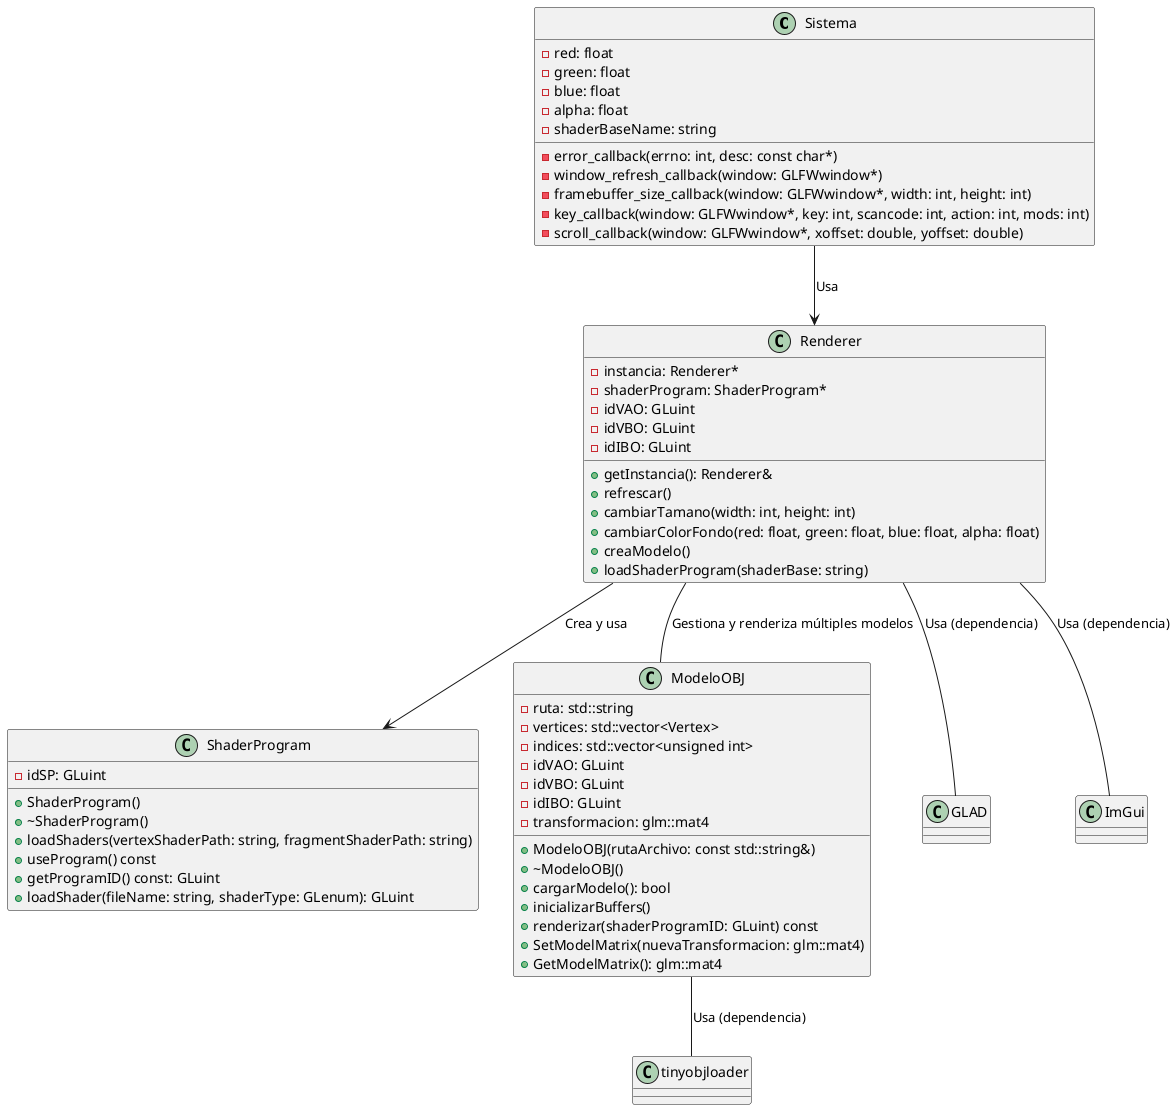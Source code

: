 @startuml
'https://plantuml.com/class-diagram

!define RECTANGLE class

RECTANGLE Sistema {
    - red: float
    - green: float
    - blue: float
    - alpha: float
    - shaderBaseName: string
    - error_callback(errno: int, desc: const char*)
    - window_refresh_callback(window: GLFWwindow*)
    - framebuffer_size_callback(window: GLFWwindow*, width: int, height: int)
    - key_callback(window: GLFWwindow*, key: int, scancode: int, action: int, mods: int)
    - scroll_callback(window: GLFWwindow*, xoffset: double, yoffset: double)
}

' Clase Renderer (Singleton)
RECTANGLE Renderer {
    - instancia: Renderer*
    - shaderProgram: ShaderProgram*
    - idVAO: GLuint
    - idVBO: GLuint
    - idIBO: GLuint
    + getInstancia(): Renderer&
    + refrescar()
    + cambiarTamano(width: int, height: int)
    + cambiarColorFondo(red: float, green: float, blue: float, alpha: float)
    + creaModelo()
    + loadShaderProgram(shaderBase: string)
}

' Clase ShaderProgram
RECTANGLE ShaderProgram {
    - idSP: GLuint
    + ShaderProgram()
    + ~ShaderProgram()
    + loadShaders(vertexShaderPath: string, fragmentShaderPath: string)
    + useProgram() const
    + getProgramID() const: GLuint
    + loadShader(fileName: string, shaderType: GLenum): GLuint
}

' Clase ModeloOBJ
RECTANGLE ModeloOBJ {
    - ruta: std::string
    - vertices: std::vector<Vertex>
    - indices: std::vector<unsigned int>
    - idVAO: GLuint
    - idVBO: GLuint
    - idIBO: GLuint
    - transformacion: glm::mat4
    + ModeloOBJ(rutaArchivo: const std::string&)
    + ~ModeloOBJ()
    + cargarModelo(): bool
    + inicializarBuffers()
    + renderizar(shaderProgramID: GLuint) const
    + SetModelMatrix(nuevaTransformacion: glm::mat4)
    + GetModelMatrix(): glm::mat4
}

allowmixing
Sistema --> Renderer : "Usa"
Renderer --> ShaderProgram : "Crea y usa"
Renderer -- GLAD : "Usa (dependencia)"
Renderer -- ImGui : "Usa (dependencia)"
Renderer -- ModeloOBJ : "Gestiona y renderiza múltiples modelos"
ModeloOBJ -- tinyobjloader : "Usa (dependencia)"

' Colección de dependencias
collections GLAD
collections ImGui
collections tinyobjloader

@enduml
